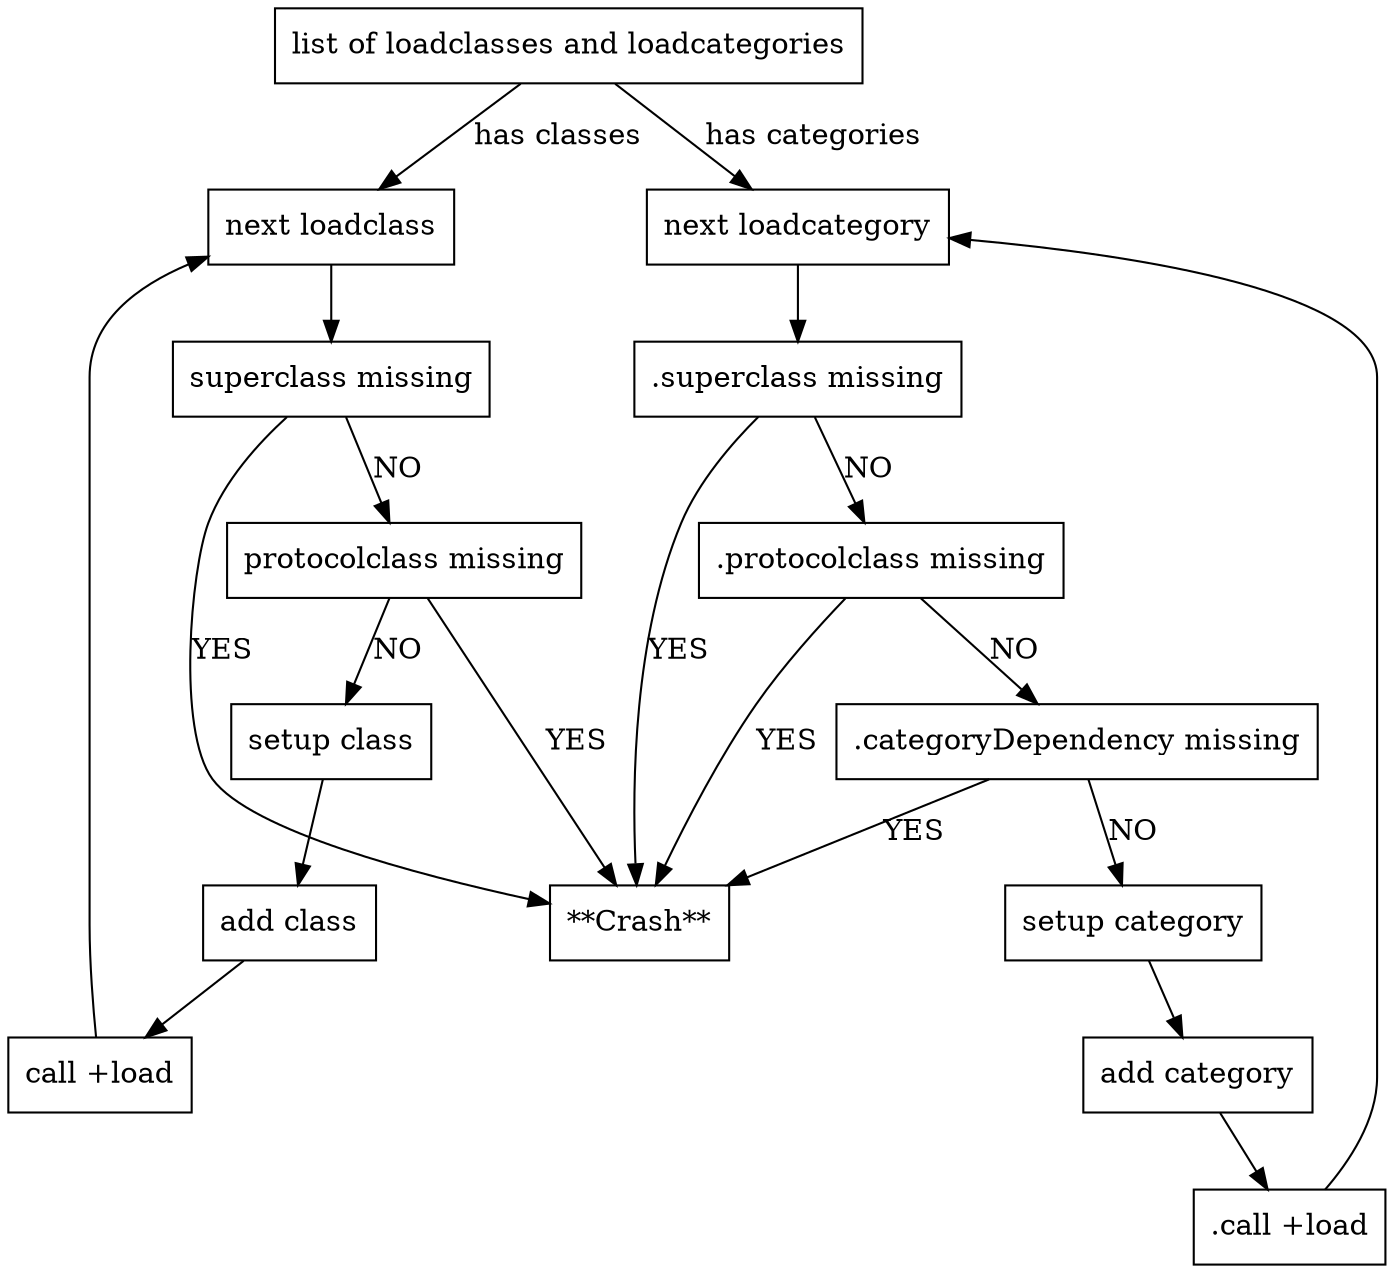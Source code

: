 digraph load_loop
{
   node [ shape="box"]


   "list of loadclasses and loadcategories" -> "next loadclass"     [ label=" has classes"]
   "list of loadclasses and loadcategories" -> "next loadcategory"  [ label=" has categories"]
   "list of loadclasses and loadcategories"

   { rank = same; "next loadclass"; "next loadcategory"}

   "next loadclass"        -> "superclass missing"
   "superclass missing"    -> "**Crash**"         [ label="YES"]
   "superclass missing"    -> "protocolclass missing"   [ label="NO"]
   "protocolclass missing" -> "**Crash**"          [ label="YES"]
   "protocolclass missing" -> "setup class"              [ label="NO"]
   "setup class"           -> "add class"
   "add class"             -> "call +load"
   "call +load"            -> "next loadclass"


   "next loadcategory"      -> ".superclass missing"
   ".superclass missing"    -> "**Crash**"          [ label="YES"]
   ".superclass missing"    -> ".protocolclass missing"   [ label="NO"]
   ".protocolclass missing" -> "**Crash**"          [ label="YES"]
   ".protocolclass missing" -> ".categoryDependency missing"           [ label="NO"]
   ".categoryDependency missing" -> "**Crash**"     [ label="YES"]
   ".categoryDependency missing" -> "setup category"                   [ label="NO"]
   "setup category"         -> "add category"
   "add category"           -> ".call +load"
   ".call +load"            -> "next loadcategory"

   "next loadclass"
   "next loadcategory"
}